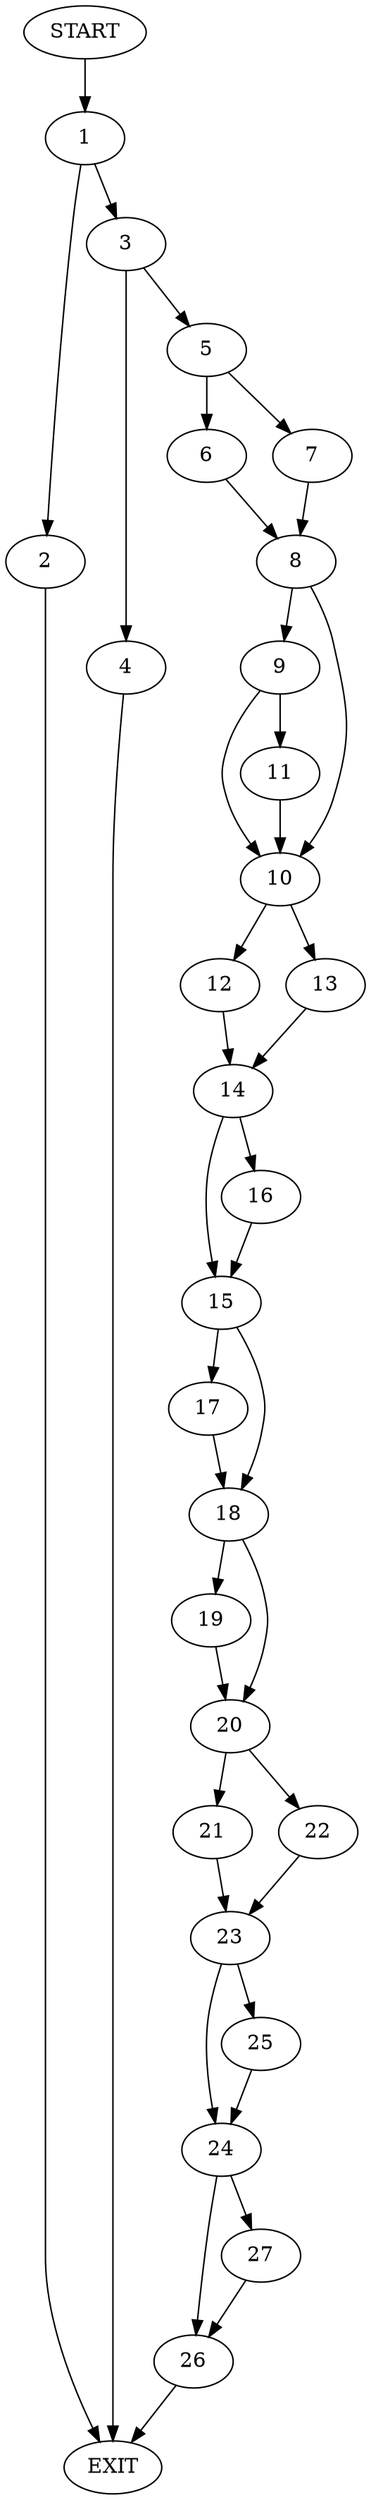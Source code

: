 digraph {
0 [label="START"]
28 [label="EXIT"]
0 -> 1
1 -> 2
1 -> 3
2 -> 28
3 -> 4
3 -> 5
5 -> 6
5 -> 7
4 -> 28
6 -> 8
7 -> 8
8 -> 9
8 -> 10
9 -> 11
9 -> 10
10 -> 12
10 -> 13
11 -> 10
13 -> 14
12 -> 14
14 -> 15
14 -> 16
16 -> 15
15 -> 17
15 -> 18
17 -> 18
18 -> 19
18 -> 20
19 -> 20
20 -> 21
20 -> 22
22 -> 23
21 -> 23
23 -> 24
23 -> 25
25 -> 24
24 -> 26
24 -> 27
26 -> 28
27 -> 26
}
